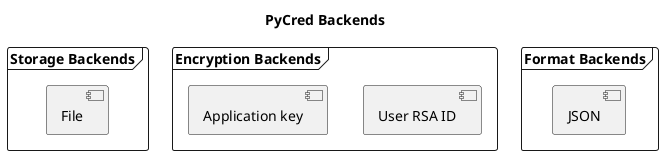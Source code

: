 @startuml

title PyCred Backends

frame "Storage Backends" {
    [File]
}

frame "Encryption Backends" {
    ["User RSA ID"]
    ["Application key"]
}

frame "Format Backends" {
    [JSON]
}


@enduml
